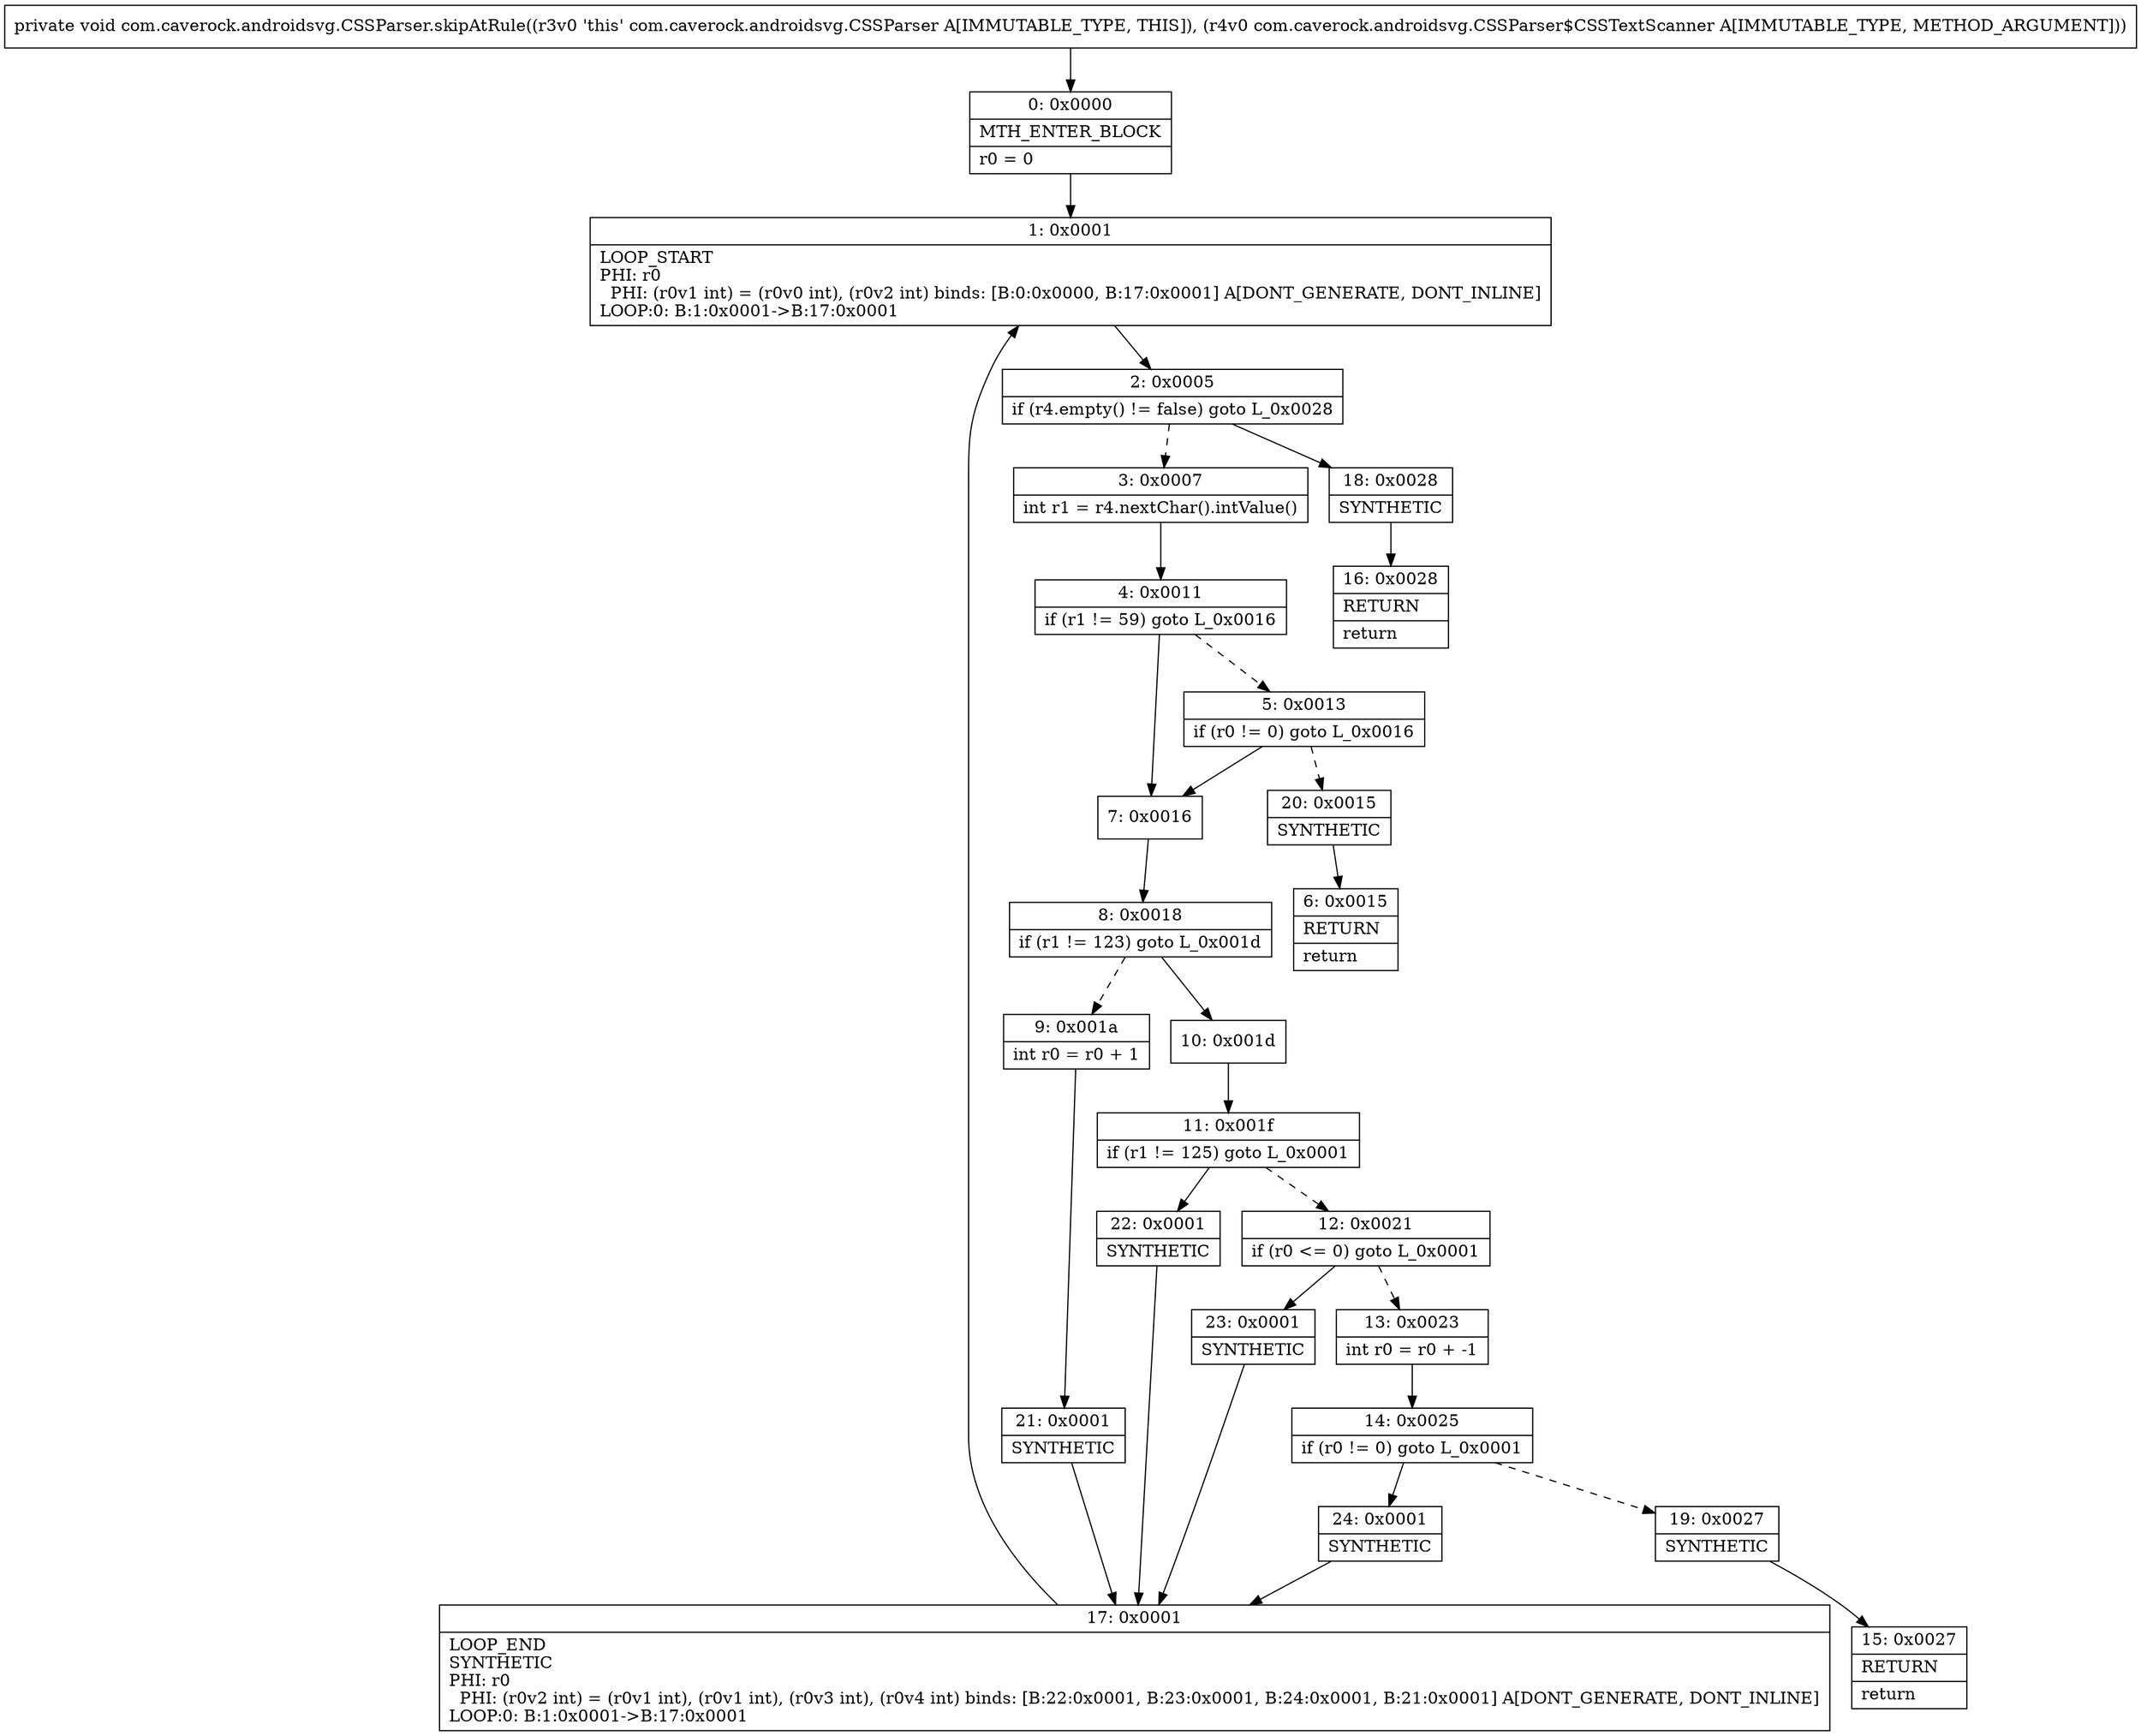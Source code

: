 digraph "CFG forcom.caverock.androidsvg.CSSParser.skipAtRule(Lcom\/caverock\/androidsvg\/CSSParser$CSSTextScanner;)V" {
Node_0 [shape=record,label="{0\:\ 0x0000|MTH_ENTER_BLOCK\l|r0 = 0\l}"];
Node_1 [shape=record,label="{1\:\ 0x0001|LOOP_START\lPHI: r0 \l  PHI: (r0v1 int) = (r0v0 int), (r0v2 int) binds: [B:0:0x0000, B:17:0x0001] A[DONT_GENERATE, DONT_INLINE]\lLOOP:0: B:1:0x0001\-\>B:17:0x0001\l}"];
Node_2 [shape=record,label="{2\:\ 0x0005|if (r4.empty() != false) goto L_0x0028\l}"];
Node_3 [shape=record,label="{3\:\ 0x0007|int r1 = r4.nextChar().intValue()\l}"];
Node_4 [shape=record,label="{4\:\ 0x0011|if (r1 != 59) goto L_0x0016\l}"];
Node_5 [shape=record,label="{5\:\ 0x0013|if (r0 != 0) goto L_0x0016\l}"];
Node_6 [shape=record,label="{6\:\ 0x0015|RETURN\l|return\l}"];
Node_7 [shape=record,label="{7\:\ 0x0016}"];
Node_8 [shape=record,label="{8\:\ 0x0018|if (r1 != 123) goto L_0x001d\l}"];
Node_9 [shape=record,label="{9\:\ 0x001a|int r0 = r0 + 1\l}"];
Node_10 [shape=record,label="{10\:\ 0x001d}"];
Node_11 [shape=record,label="{11\:\ 0x001f|if (r1 != 125) goto L_0x0001\l}"];
Node_12 [shape=record,label="{12\:\ 0x0021|if (r0 \<= 0) goto L_0x0001\l}"];
Node_13 [shape=record,label="{13\:\ 0x0023|int r0 = r0 + \-1\l}"];
Node_14 [shape=record,label="{14\:\ 0x0025|if (r0 != 0) goto L_0x0001\l}"];
Node_15 [shape=record,label="{15\:\ 0x0027|RETURN\l|return\l}"];
Node_16 [shape=record,label="{16\:\ 0x0028|RETURN\l|return\l}"];
Node_17 [shape=record,label="{17\:\ 0x0001|LOOP_END\lSYNTHETIC\lPHI: r0 \l  PHI: (r0v2 int) = (r0v1 int), (r0v1 int), (r0v3 int), (r0v4 int) binds: [B:22:0x0001, B:23:0x0001, B:24:0x0001, B:21:0x0001] A[DONT_GENERATE, DONT_INLINE]\lLOOP:0: B:1:0x0001\-\>B:17:0x0001\l}"];
Node_18 [shape=record,label="{18\:\ 0x0028|SYNTHETIC\l}"];
Node_19 [shape=record,label="{19\:\ 0x0027|SYNTHETIC\l}"];
Node_20 [shape=record,label="{20\:\ 0x0015|SYNTHETIC\l}"];
Node_21 [shape=record,label="{21\:\ 0x0001|SYNTHETIC\l}"];
Node_22 [shape=record,label="{22\:\ 0x0001|SYNTHETIC\l}"];
Node_23 [shape=record,label="{23\:\ 0x0001|SYNTHETIC\l}"];
Node_24 [shape=record,label="{24\:\ 0x0001|SYNTHETIC\l}"];
MethodNode[shape=record,label="{private void com.caverock.androidsvg.CSSParser.skipAtRule((r3v0 'this' com.caverock.androidsvg.CSSParser A[IMMUTABLE_TYPE, THIS]), (r4v0 com.caverock.androidsvg.CSSParser$CSSTextScanner A[IMMUTABLE_TYPE, METHOD_ARGUMENT])) }"];
MethodNode -> Node_0;
Node_0 -> Node_1;
Node_1 -> Node_2;
Node_2 -> Node_3[style=dashed];
Node_2 -> Node_18;
Node_3 -> Node_4;
Node_4 -> Node_5[style=dashed];
Node_4 -> Node_7;
Node_5 -> Node_7;
Node_5 -> Node_20[style=dashed];
Node_7 -> Node_8;
Node_8 -> Node_9[style=dashed];
Node_8 -> Node_10;
Node_9 -> Node_21;
Node_10 -> Node_11;
Node_11 -> Node_12[style=dashed];
Node_11 -> Node_22;
Node_12 -> Node_13[style=dashed];
Node_12 -> Node_23;
Node_13 -> Node_14;
Node_14 -> Node_19[style=dashed];
Node_14 -> Node_24;
Node_17 -> Node_1;
Node_18 -> Node_16;
Node_19 -> Node_15;
Node_20 -> Node_6;
Node_21 -> Node_17;
Node_22 -> Node_17;
Node_23 -> Node_17;
Node_24 -> Node_17;
}


